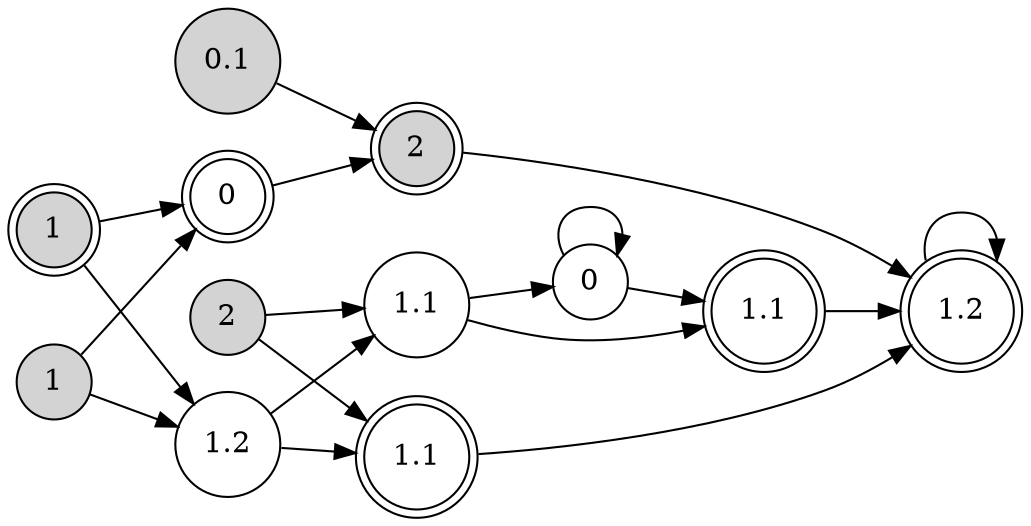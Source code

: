 digraph SBA{
	rankdir=LR
	0 [shape=doublecircle,style=filled,label="2"]
	1 [shape=circle,style=filled,label="0.1"]
	2 [shape=doublecircle,style=filled,label="1"]
	3 [shape=circle,style=filled,label="2"]
	4 [shape=circle,style=filled,label="1"]
	5 [shape=doublecircle,label="0"]
	6 [shape=circle,label="1.2"]
	8 [shape=doublecircle,label="1.1"]
	9 [shape=circle,label="1.1"]
	12 [shape=doublecircle,label="1.2"]
	14 [shape=doublecircle,label="1.1"]
	15 [shape=circle,label="0"]

	0->12
	1->0
	2->5
	2->6
	3->8
	3->9
	4->5
	4->6
	5->0
	6->8
	6->9
	8->12
	9->14
	9->15
	12->12
	14->12
	15->14
	15->15
}
